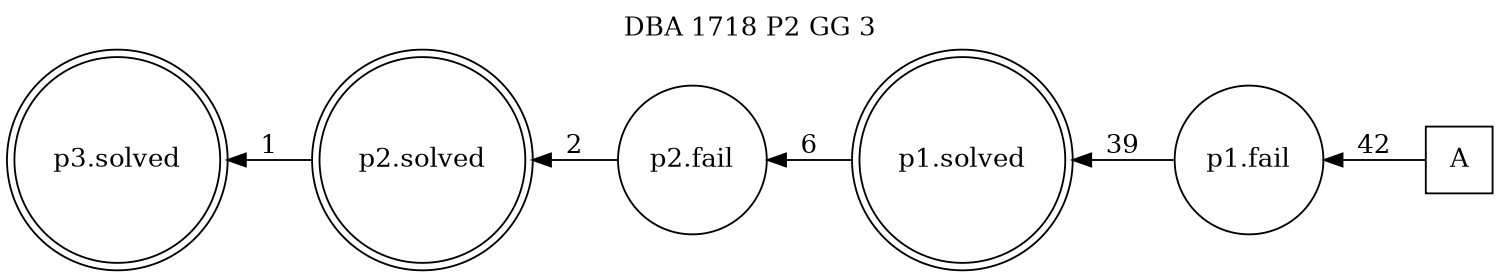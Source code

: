 digraph DBA_1718_P2_GG_3_GOOD {
labelloc="tl"
label= " DBA 1718 P2 GG 3 "
rankdir="RL";
graph [ size=" 10 , 10 !"]

"A" [shape="square" label="A"]
"p1.fail" [shape="circle" label="p1.fail"]
"p1.solved" [shape="doublecircle" label="p1.solved"]
"p2.fail" [shape="circle" label="p2.fail"]
"p2.solved" [shape="doublecircle" label="p2.solved"]
"p3.solved" [shape="doublecircle" label="p3.solved"]
"A" -> "p1.fail" [ label=42]
"p1.fail" -> "p1.solved" [ label=39]
"p1.solved" -> "p2.fail" [ label=6]
"p2.fail" -> "p2.solved" [ label=2]
"p2.solved" -> "p3.solved" [ label=1]
}
